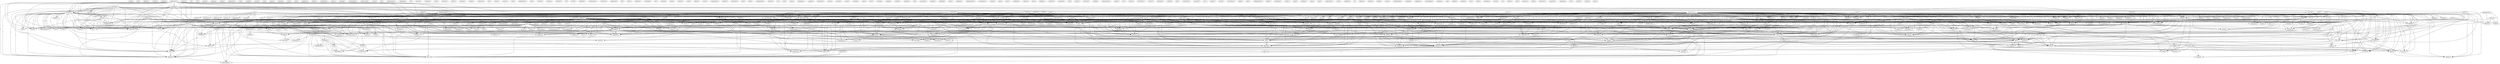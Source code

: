 digraph G {
  home [ label="home(1)" ];
  face [ label="face(1)" ];
  denkard [ label="denkard(1)" ];
  zrtwsht [ label="zrtwsht(1)" ];
  freedom [ label="freedom(1)" ];
  power [ label="power(2)" ];
  devotion [ label="devotion(1)" ];
  use [ label="use(2)" ];
  scientist [ label="scientist(1)" ];
  testimony [ label="testimony(1)" ];
  wholeness [ label="wholeness(1)" ];
  philosopher [ label="philosopher(1)" ];
  system [ label="system(1)" ];
  immortality [ label="immortality(2)" ];
  work [ label="work(4)" ];
  century [ label="century(6)" ];
  example [ label="example(3)" ];
  divinity [ label="divinity(1)" ];
  imagery [ label="imagery(2)" ];
  imagination [ label="imagination(1)" ];
  virtue [ label="virtue(1)" ];
  witchery [ label="witchery(1)" ];
  dn [ label="dn(1)" ];
  belshazzar [ label="belshazzar(2)" ];
  beginning [ label="beginning(4)" ];
  endured [ label="endured(1)" ];
  dating [ label="dating(1)" ];
  death [ label="death(4)" ];
  overthrow [ label="overthrow(1)" ];
  rule [ label="rule(2)" ];
  overthrow [ label="overthrow(1)" ];
  allegiance [ label="allegiance(1)" ];
  king [ label="king(3)" ];
  story [ label="story(1)" ];
  martyr [ label="martyr(1)" ];
  reign [ label="reign(2)" ];
  test [ label="test(1)" ];
  speaks [ label="speaks(1)" ];
  iv [ label="iv(1)" ];
  refused [ label="refused(1)" ];
  transformation [ label="transformation(1)" ];
  followed [ label="followed(1)" ];
  name [ label="name(9)" ];
  beast [ label="beast(1)" ];
  desecrate [ label="desecrate(1)" ];
  conquered [ label="conquered(1)" ];
  trust [ label="trust(2)" ];
  dominion [ label="dominion(2)" ];
  number [ label="number(2)" ];
  threat [ label="threat(1)" ];
  part [ label="part(1)" ];
  chronology [ label="chronology(3)" ];
  avoid [ label="avoid(1)" ];
  desire [ label="desire(1)" ];
  history [ label="history(5)" ];
  star [ label="star(1)" ];
  decode [ label="decode(1)" ];
  zoroaster [ label="zoroaster(5)" ];
  sense [ label="sense(1)" ];
  used [ label="used(1)" ];
  rediscovery [ label="rediscovery(1)" ];
  introduced [ label="introduced(1)" ];
  paranet [ label="paranet(1)" ];
  descendant [ label="descendant(2)" ];
  collection [ label="collection(1)" ];
  suppose [ label="suppose(1)" ];
  article [ label="article(1)" ];
  form [ label="form(6)" ];
  culture [ label="culture(2)" ];
  wasn [ label="wasn(1)" ];
  claim [ label="claim(1)" ];
  one [ label="one(4)" ];
  religion [ label="religion(7)" ];
  came [ label="came(3)" ];
  anything [ label="anything(1)" ];
  writes [ label="writes(1)" ];
  philology [ label="philology(2)" ];
  karapan [ label="karapan(1)" ];
  tradi [ label="tradi(3)" ];
  arose [ label="arose(3)" ];
  detail [ label="detail(1)" ];
  tion [ label="tion(2)" ];
  upbringing [ label="upbringing(1)" ];
  refuge [ label="refuge(1)" ];
  importance [ label="importance(1)" ];
  indo [ label="indo(2)" ];
  doctrine [ label="doctrine(5)" ];
  lies [ label="lies(2)" ];
  mysticism [ label="mysticism(2)" ];
  language [ label="language(4)" ];
  tradition [ label="tradition(11)" ];
  role [ label="role(1)" ];
  appears [ label="appears(2)" ];
  restoration [ label="restoration(1)" ];
  autonomy [ label="autonomy(1)" ];
  book [ label="book(9)" ];
  revealer [ label="revealer(1)" ];
  worship [ label="worship(1)" ];
  prophet [ label="prophet(7)" ];
  hymm [ label="hymm(1)" ];
  past [ label="past(2)" ];
  evil [ label="evil(2)" ];
  struggle [ label="struggle(1)" ];
  belonged [ label="belonged(2)" ];
  force [ label="force(2)" ];
  leader [ label="leader(1)" ];
  wedding [ label="wedding(1)" ];
  period [ label="period(4)" ];
  motive [ label="motive(1)" ];
  teacher [ label="teacher(2)" ];
  life [ label="life(5)" ];
  caused [ label="caused(1)" ];
  lend [ label="lend(1)" ];
  greece [ label="greece(1)" ];
  included [ label="included(1)" ];
  unity [ label="unity(1)" ];
  seek [ label="seek(1)" ];
  expedition [ label="expedition(1)" ];
  loyalty [ label="loyalty(1)" ];
  rehabilitate [ label="rehabilitate(1)" ];
  stance [ label="stance(1)" ];
  helmand [ label="helmand(1)" ];
  pourushaspa [ label="pourushaspa(1)" ];
  rediscovered [ label="rediscovered(1)" ];
  zaotar [ label="zaotar(1)" ];
  converted [ label="converted(1)" ];
  date [ label="date(1)" ];
  domination [ label="domination(1)" ];
  age [ label="age(3)" ];
  conversion [ label="conversion(1)" ];
  viewed [ label="viewed(1)" ];
  millennium [ label="millennium(4)" ];
  cosmos [ label="cosmos(2)" ];
  left [ label="left(1)" ];
  wife [ label="wife(3)" ];
  predominance [ label="predominance(1)" ];
  bethlehem [ label="bethlehem(1)" ];
  maccabean [ label="maccabean(2)" ];
  group [ label="group(2)" ];
  reflect [ label="reflect(1)" ];
  hasidim [ label="hasidim(1)" ];
  proto [ label="proto(1)" ];
  ref [ label="ref(1)" ];
  zarathushtra [ label="zarathushtra(2)" ];
  asha [ label="asha(2)" ];
  section [ label="section(1)" ];
  basis [ label="basis(2)" ];
  chrono [ label="chrono(1)" ];
  ritual [ label="ritual(2)" ];
  influence [ label="influence(1)" ];
  paradox [ label="paradox(1)" ];
  beneficent [ label="beneficent(2)" ];
  dualism [ label="dualism(1)" ];
  origin [ label="origin(3)" ];
  popularity [ label="popularity(3)" ];
  lie [ label="lie(1)" ];
  etymology [ label="etymology(1)" ];
  information [ label="information(2)" ];
  faith [ label="faith(2)" ];
  way [ label="way(2)" ];
  understand [ label="understand(1)" ];
  caste [ label="caste(2)" ];
  understanding [ label="understanding(1)" ];
  praise [ label="praise(1)" ];
  predicted [ label="predicted(1)" ];
  ing [ label="ing(1)" ];
  chronological [ label="chronological(1)" ];
  god [ label="god(4)" ];
  appear [ label="appear(1)" ];
  lifetime [ label="lifetime(1)" ];
  possessor [ label="possessor(1)" ];
  seems [ label="seems(1)" ];
  lake [ label="lake(1)" ];
  decline [ label="decline(1)" ];
  hand [ label="hand(1)" ];
  truth [ label="truth(2)" ];
  structure [ label="structure(1)" ];
  religiosity [ label="religiosity(1)" ];
  ce [ label="ce(3)" ];
  mythical [ label="mythical(1)" ];
  make [ label="make(1)" ];
  advocated [ label="advocated(2)" ];
  guide [ label="guide(1)" ];
  world [ label="world(2)" ];
  went [ label="went(1)" ];
  began [ label="began(1)" ];
  mother [ label="mother(1)" ];
  key [ label="key(1)" ];
  sprach [ label="sprach(1)" ];
  continued [ label="continued(1)" ];
  resist [ label="resist(1)" ];
  died [ label="died(1)" ];
  greatness [ label="greatness(1)" ];
  land [ label="land(3)" ];
  hero [ label="hero(2)" ];
  founder [ label="founder(1)" ];
  right [ label="right(1)" ];
  father [ label="father(2)" ];
  holds [ label="holds(1)" ];
  nama [ label="nama(1)" ];
  facet [ label="facet(1)" ];
  logy [ label="logy(1)" ];
  hypothesis [ label="hypothesis(1)" ];
  inspiration [ label="inspiration(1)" ];
  admired [ label="admired(1)" ];
  attributed [ label="attributed(1)" ];
  point [ label="point(1)" ];
  revelation [ label="revelation(1)" ];
  blessed [ label="blessed(1)" ];
  took [ label="took(1)" ];
  provide [ label="provide(4)" ];
  area [ label="area(2)" ];
  place [ label="place(2)" ];
  nothing [ label="nothing(1)" ];
  man [ label="man(5)" ];
  founded [ label="founded(1)" ];
  manger [ label="manger(1)" ];
  figure [ label="figure(3)" ];
  principle [ label="principle(1)" ];
  unreliability [ label="unreliability(1)" ];
  time [ label="time(4)" ];
  rtavan [ label="rtavan(1)" ];
  precursor [ label="precursor(1)" ];
  context [ label="context(1)" ];
  locate [ label="locate(1)" ];
  archetype [ label="archetype(1)" ];
  school [ label="school(2)" ];
  symbol [ label="symbol(2)" ];
  region [ label="region(3)" ];
  view [ label="view(3)" ];
  tells [ label="tells(1)" ];
  fact [ label="fact(1)" ];
  know [ label="know(1)" ];
  advent [ label="advent(2)" ];
  vision [ label="vision(3)" ];
  reconstruct [ label="reconstruct(1)" ];
  belongs [ label="belongs(1)" ];
  contention [ label="contention(1)" ];
  mention [ label="mention(2)" ];
  gave [ label="gave(1)" ];
  range [ label="range(1)" ];
  thinker [ label="thinker(1)" ];
  seeks [ label="seeks(2)" ];
  middle [ label="middle(1)" ];
  mountain [ label="mountain(1)" ];
  message [ label="message(3)" ];
  represents [ label="represents(1)" ];
  see [ label="see(7)" ];
  sign [ label="sign(1)" ];
  surface [ label="surface(1)" ];
  nebuchadrezzar [ label="nebuchadrezzar(2)" ];
  sequence [ label="sequence(1)" ];
  tale [ label="tale(1)" ];
  ordering [ label="ordering(1)" ];
  court [ label="court(4)" ];
  hutaosa [ label="hutaosa(1)" ];
  rta [ label="rta(1)" ];
  manifestation [ label="manifestation(1)" ];
  path [ label="path(1)" ];
  aspired [ label="aspired(1)" ];
  astrology [ label="astrology(1)" ];
  value [ label="value(1)" ];
  athravan [ label="athravan(1)" ];
  day [ label="day(2)" ];
  dignity [ label="dignity(1)" ];
  product [ label="product(1)" ];
  mind [ label="mind(1)" ];
  transfiguration [ label="transfiguration(1)" ];
  monotheism [ label="monotheism(1)" ];
  expectation [ label="expectation(1)" ];
  existence [ label="existence(1)" ];
  legend [ label="legend(1)" ];
  jeremiah [ label="jeremiah(1)" ];
  mid [ label="mid(1)" ];
  encourage [ label="encourage(1)" ];
  order [ label="order(1)" ];
  steadfast [ label="steadfast(1)" ];
  reinvigorate [ label="reinvigorate(1)" ];
  providence [ label="providence(1)" ];
  iran [ label="iran(6)" ];
  account [ label="account(2)" ];
  lead [ label="lead(1)" ];
  border [ label="border(1)" ];
  seem [ label="seem(1)" ];
  environment [ label="environment(1)" ];
  demonstrate [ label="demonstrate(1)" ];
  implies [ label="implies(1)" ];
  text [ label="text(2)" ];
  position [ label="position(2)" ];
  mean [ label="mean(1)" ];
  wonder [ label="wonder(1)" ];
  chorasmia [ label="chorasmia(1)" ];
  interpretation [ label="interpretation(2)" ];
  makes [ label="makes(1)" ];
  reference [ label="reference(1)" ];
  laertius [ label="laertius(2)" ];
  end [ label="end(1)" ];
  victory [ label="victory(1)" ];
  paucity [ label="paucity(1)" ];
  tribe [ label="tribe(1)" ];
  xanthus [ label="xanthus(3)" ];
  pythagorean [ label="pythagorean(1)" ];
  term [ label="term(1)" ];
  prototype [ label="prototype(1)" ];
  vived [ label="vived(1)" ];
  inventor [ label="inventor(1)" ];
  contains [ label="contains(1)" ];
  notoriety [ label="notoriety(1)" ];
  bd [ label="bd(1)" ];
  accord [ label="accord(1)" ];
  parallels [ label="parallels(1)" ];
  oneiromancy [ label="oneiromancy(1)" ];
  arachosia [ label="arachosia(1)" ];
  aramaic [ label="aramaic(3)" ];
  majority [ label="majority(1)" ];
  content [ label="content(1)" ];
  status [ label="status(1)" ];
  authorship [ label="authorship(1)" ];
  oppression [ label="oppression(1)" ];
  spread [ label="spread(1)" ];
  empire [ label="empire(2)" ];
  linked [ label="linked(1)" ];
  bill [ label="bill(2)" ];
  lion [ label="lion(1)" ];
  pit [ label="pit(1)" ];
  tuirya [ label="tuirya(1)" ];
  integrity [ label="integrity(1)" ];
  darkest [ label="darkest(1)" ];
  recur [ label="recur(1)" ];
  token [ label="token(1)" ];
  hour [ label="hour(1)" ];
  faithful [ label="faithful(3)" ];
  acknowledgement [ label="acknowledgement(1)" ];
  heaven [ label="heaven(2)" ];
  chapter [ label="chapter(4)" ];
  archangel [ label="archangel(2)" ];
  astrologer [ label="astrologer(1)" ];
  kfu [ label="kfu(1)" ];
  division [ label="division(2)" ];
  cousin [ label="cousin(1)" ];
  christianity [ label="christianity(3)" ];
  author [ label="author(1)" ];
  wisdom [ label="wisdom(2)" ];
  bridge [ label="bridge(1)" ];
  ushtra [ label="ushtra(1)" ];
  eudoxus [ label="eudoxus(1)" ];
  yasna [ label="yasna(6)" ];
  hostility [ label="hostility(1)" ];
  daughter [ label="daughter(1)" ];
  ruler [ label="ruler(1)" ];
  family [ label="family(2)" ];
  leave [ label="leave(1)" ];
  husband [ label="husband(1)" ];
  earth [ label="earth(1)" ];
  monarchy [ label="monarchy(2)" ];
  opinion [ label="opinion(1)" ];
  savior [ label="savior(1)" ];
  apocalyptist [ label="apocalyptist(1)" ];
  babylon [ label="babylon(2)" ];
  resistance [ label="resistance(1)" ];
  ance [ label="ance(1)" ];
  faced [ label="faced(1)" ];
  cryptography [ label="cryptography(1)" ];
  pharvey [ label="pharvey(1)" ];
  tur [ label="tur(1)" ];
  lord [ label="lord(1)" ];
  zoroastrianism [ label="zoroastrianism(5)" ];
  trojan [ label="trojan(1)" ];
  avesta [ label="avesta(8)" ];
  literature [ label="literature(1)" ];
  described [ label="described(1)" ];
  jewish [ label="jewish(1)" ];
  series [ label="series(1)" ];
  image [ label="image(2)" ];
  attempt [ label="attempt(1)" ];
  scheme [ label="scheme(1)" ];
  hermippus [ label="hermippus(1)" ];
  servant [ label="servant(1)" ];
  reinterpretation [ label="reinterpretation(1)" ];
  encouragement [ label="encouragement(1)" ];
  preservation [ label="preservation(1)" ];
  son [ label="son(2)" ];
  judgment [ label="judgment(1)" ];
  dramatize [ label="dramatize(1)" ];
  persecution [ label="persecution(1)" ];
  enthronement [ label="enthronement(1)" ];
  support [ label="support(1)" ];
  justification [ label="justification(1)" ];
  discomfort [ label="discomfort(1)" ];
  matter [ label="matter(1)" ];
  daniel [ label="daniel(17)" ];
  need [ label="need(1)" ];
  revolt [ label="revolt(2)" ];
  opening [ label="opening(1)" ];
  person [ label="person(2)" ];
  piety [ label="piety(1)" ];
  bears [ label="bears(1)" ];
  help [ label="help(1)" ];
  exile [ label="exile(1)" ];
  disobedience [ label="disobedience(1)" ];
  violence [ label="violence(1)" ];
  achieved [ label="achieved(1)" ];
  martyrological [ label="martyrological(1)" ];
  future [ label="future(2)" ];
  angel [ label="angel(1)" ];
  practitioner [ label="practitioner(1)" ];
  dream [ label="dream(2)" ];
  allusion [ label="allusion(1)" ];
  resignation [ label="resignation(1)" ];
  salvation [ label="salvation(1)" ];
  messiah [ label="messiah(1)" ];
  judaism [ label="judaism(2)" ];
  quack [ label="quack(1)" ];
  zardusht [ label="zardusht(1)" ];
  zarathushtra [ label="zarathushtra(1)" ];
  zarat [ label="zarat(1)" ];
  kavis [ label="kavis(1)" ];
  succeed [ label="succeed(1)" ];
  training [ label="training(1)" ];
  sanskrit [ label="sanskrit(1)" ];
  chaldean [ label="chaldean(1)" ];
  war [ label="war(1)" ];
  conclusion [ label="conclusion(1)" ];
  thought [ label="thought(1)" ];
  qabbalah [ label="qabbalah(1)" ];
  enter [ label="enter(1)" ];
  frashgird [ label="frashgird(1)" ];
  representative [ label="representative(1)" ];
  thushtra [ label="thushtra(2)" ];
  antiquity [ label="antiquity(1)" ];
  india [ label="india(1)" ];
  follower [ label="follower(1)" ];
  hvovi [ label="hvovi(1)" ];
  member [ label="member(1)" ];
  sun [ label="sun(2)" ];
  desiring [ label="desiring(1)" ];
  urvatatnara [ label="urvatatnara(1)" ];
  greek [ label="greek(2)" ];
  ushtra [ label="ushtra(2)" ];
  darius [ label="darius(4)" ];
  worker [ label="worker(1)" ];
  master [ label="master(1)" ];
  psychologist [ label="psychologist(1)" ];
  seer [ label="seer(1)" ];
  state [ label="state(1)" ];
  zarathushtra [ label="zarathushtra(26)" ];
  persia [ label="persia(2)" ];
  jesus [ label="jesus(1)" ];
  break [ label="break(1)" ];
  strength [ label="strength(1)" ];
  innovation [ label="innovation(1)" ];
  vishtaspa [ label="vishtaspa(2)" ];
  mazdaism [ label="mazdaism(1)" ];
  cyrus [ label="cyrus(3)" ];
  qumran [ label="qumran(1)" ];
  merv [ label="merv(1)" ];
  gathas [ label="gathas(3)" ];
  problem [ label="problem(1)" ];
  zrdrwsht [ label="zrdrwsht(1)" ];
  zarathushtra [ label="zarathushtra(1)" ];
  saoshyant [ label="saoshyant(2)" ];
  magi [ label="magi(1)" ];
  nietzsche [ label="nietzsche(3)" ];
  saw [ label="saw(1)" ];
  lydia [ label="lydia(2)" ];
  half [ label="half(1)" ];
  spentas [ label="spentas(1)" ];
  renaiss [ label="renaiss(1)" ];
  alexander [ label="alexander(2)" ];
  produced [ label="produced(1)" ];
  validity [ label="validity(1)" ];
  spentamainyu [ label="spentamainyu(1)" ];
  pahlavi [ label="pahlavi(4)" ];
  priest [ label="priest(2)" ];
  mazda [ label="mazda(2)" ];
  jew [ label="jew(1)" ];
  amesha [ label="amesha(2)" ];
  carlson [ label="carlson(2)" ];
  poetry [ label="poetry(1)" ];
  enlightenment [ label="enlightenment(2)" ];
  reverted [ label="reverted(1)" ];
  hvarecithra [ label="hvarecithra(1)" ];
  newton [ label="newton(1)" ];
  vishtaspa [ label="vishtaspa(1)" ];
  zarathustra [ label="zarathustra(3)" ];
  platonism [ label="platonism(1)" ];
  pazhdu [ label="pazhdu(1)" ];
  paul [ label="paul(1)" ];
  chorasmian [ label="chorasmian(1)" ];
  zaratusht [ label="zaratusht(1)" ];
  com [ label="com(1)" ];
  voltaire [ label="voltaire(1)" ];
  mircea [ label="mircea(1)" ];
  sasanid [ label="sasanid(1)" ];
  pouruchista [ label="pouruchista(1)" ];
  eliade [ label="eliade(1)" ];
  arab [ label="arab(1)" ];
  vokukhshathra [ label="vokukhshathra(1)" ];
  theory [ label="theory(1)" ];
  zarathusht [ label="zarathusht(1)" ];
  variety [ label="variety(1)" ];
  gatha [ label="gatha(5)" ];
  rebellion [ label="rebellion(1)" ];
  leads [ label="leads(1)" ];
  hebrew [ label="hebrew(3)" ];
  ahura [ label="ahura(1)" ];
  renaissance [ label="renaissance(1)" ];
  christ [ label="christ(1)" ];
  humbach [ label="humbach(1)" ];
  zoroastrian [ label="zoroastrian(2)" ];
  zara [ label="zara(1)" ];
  cf [ label="cf(1)" ];
  daniyye [ label="daniyye(1)" ];
  bahram [ label="bahram(1)" ];
  tanakh [ label="tanakh(1)" ];
  michael [ label="michael(2)" ];
  roman [ label="roman(1)" ];
  maidhyoimah [ label="maidhyoimah(1)" ];
  certainty [ label="certainty(1)" ];
  dughdova [ label="dughdova(1)" ];
  encyclopedia [ label="encyclopedia(1)" ];
  iran [ label="iran(1)" ];
  jamaspa [ label="jamaspa(1)" ];
  israel [ label="israel(2)" ];
  org [ label="org(2)" ];
  fidonet [ label="fidonet(2)" ];
  england [ label="england(1)" ];
  persian [ label="persian(3)" ];
  bce [ label="bce(4)" ];
  kavi [ label="kavi(1)" ];
  yasna [ label="yasna(2)" ];
  isaiah [ label="isaiah(1)" ];
  palestine [ label="palestine(1)" ];
  harvey [ label="harvey(1)" ];
  av [ label="av(1)" ];
  helmut [ label="helmut(1)" ];
  jean [ label="jean(1)" ];
  plutarch [ label="plutarch(1)" ];
  mede [ label="mede(2)" ];
  ushtavaiti [ label="ushtavaiti(1)" ];
  abravanel [ label="abravanel(1)" ];
  drangiana [ label="drangiana(1)" ];
  hotr [ label="hotr(1)" ];
  hvogva [ label="hvogva(2)" ];
  hvovi [ label="hvovi(1)" ];
  schema [ label="schema(1)" ];
  pliny [ label="pliny(1)" ];
  power -> devotion [ label="1" ];
  power -> use [ label="1" ];
  power -> scientist [ label="1" ];
  power -> testimony [ label="1" ];
  power -> wholeness [ label="1" ];
  power -> philosopher [ label="1" ];
  power -> system [ label="1" ];
  power -> immortality [ label="1" ];
  power -> work [ label="1" ];
  power -> century [ label="1" ];
  power -> example [ label="1" ];
  power -> divinity [ label="1" ];
  power -> imagery [ label="1" ];
  power -> imagination [ label="1" ];
  power -> virtue [ label="1" ];
  belshazzar -> beginning [ label="1" ];
  belshazzar -> endured [ label="1" ];
  belshazzar -> dating [ label="1" ];
  belshazzar -> death [ label="1" ];
  belshazzar -> overthrow [ label="1" ];
  belshazzar -> rule [ label="1" ];
  belshazzar -> overthrow [ label="1" ];
  belshazzar -> allegiance [ label="1" ];
  belshazzar -> king [ label="1" ];
  belshazzar -> story [ label="1" ];
  belshazzar -> martyr [ label="1" ];
  belshazzar -> reign [ label="1" ];
  belshazzar -> test [ label="1" ];
  belshazzar -> speaks [ label="1" ];
  belshazzar -> iv [ label="1" ];
  belshazzar -> example [ label="1" ];
  belshazzar -> refused [ label="1" ];
  belshazzar -> transformation [ label="1" ];
  belshazzar -> followed [ label="1" ];
  belshazzar -> name [ label="1" ];
  belshazzar -> beast [ label="1" ];
  belshazzar -> desecrate [ label="1" ];
  belshazzar -> conquered [ label="1" ];
  belshazzar -> trust [ label="1" ];
  belshazzar -> dominion [ label="1" ];
  number -> threat [ label="1" ];
  number -> part [ label="1" ];
  number -> chronology [ label="1" ];
  number -> avoid [ label="1" ];
  number -> desire [ label="1" ];
  number -> history [ label="1" ];
  zoroaster -> sense [ label="1" ];
  zoroaster -> used [ label="1" ];
  zoroaster -> rediscovery [ label="1" ];
  zoroaster -> introduced [ label="1" ];
  zoroaster -> use [ label="1" ];
  zoroaster -> paranet [ label="2" ];
  zoroaster -> descendant [ label="3" ];
  zoroaster -> century [ label="1" ];
  zoroaster -> collection [ label="1" ];
  zoroaster -> suppose [ label="2" ];
  zoroaster -> article [ label="2" ];
  zoroaster -> form [ label="1" ];
  zoroaster -> culture [ label="1" ];
  zoroaster -> wasn [ label="2" ];
  zoroaster -> claim [ label="1" ];
  zoroaster -> one [ label="1" ];
  zoroaster -> religion [ label="1" ];
  zoroaster -> came [ label="1" ];
  zoroaster -> anything [ label="1" ];
  zoroaster -> writes [ label="2" ];
  zoroaster -> philology [ label="1" ];
  tradi -> arose [ label="1" ];
  tradi -> detail [ label="1" ];
  tradi -> tion [ label="1" ];
  tradi -> upbringing [ label="1" ];
  indo -> doctrine [ label="1" ];
  indo -> lies [ label="1" ];
  indo -> mysticism [ label="1" ];
  indo -> upbringing [ label="1" ];
  indo -> language [ label="1" ];
  indo -> tradition [ label="1" ];
  appears -> restoration [ label="1" ];
  appears -> autonomy [ label="1" ];
  appears -> book [ label="1" ];
  appears -> revealer [ label="1" ];
  prophet -> hymm [ label="1" ];
  prophet -> arose [ label="1" ];
  prophet -> death [ label="1" ];
  prophet -> past [ label="1" ];
  prophet -> detail [ label="1" ];
  prophet -> evil [ label="1" ];
  prophet -> struggle [ label="1" ];
  prophet -> belonged [ label="1" ];
  prophet -> force [ label="1" ];
  prophet -> leader [ label="1" ];
  prophet -> wedding [ label="1" ];
  prophet -> period [ label="1" ];
  prophet -> one [ label="1" ];
  prophet -> motive [ label="1" ];
  prophet -> tradition [ label="1" ];
  prophet -> teacher [ label="1" ];
  prophet -> life [ label="1" ];
  beginning -> converted [ label="2" ];
  beginning -> endured [ label="1" ];
  beginning -> death [ label="1" ];
  beginning -> date [ label="2" ];
  beginning -> domination [ label="1" ];
  beginning -> age [ label="2" ];
  beginning -> allegiance [ label="1" ];
  beginning -> martyr [ label="1" ];
  beginning -> test [ label="1" ];
  beginning -> iv [ label="1" ];
  beginning -> refused [ label="1" ];
  beginning -> conversion [ label="2" ];
  beginning -> viewed [ label="2" ];
  beginning -> millennium [ label="1" ];
  beginning -> cosmos [ label="2" ];
  beginning -> desecrate [ label="1" ];
  beginning -> trust [ label="1" ];
  beginning -> dominion [ label="1" ];
  converted -> date [ label="1" ];
  converted -> age [ label="1" ];
  converted -> conversion [ label="1" ];
  converted -> viewed [ label="1" ];
  converted -> wife [ label="1" ];
  converted -> religion [ label="1" ];
  maccabean -> endured [ label="1" ];
  maccabean -> death [ label="1" ];
  maccabean -> overthrow [ label="1" ];
  maccabean -> rule [ label="1" ];
  maccabean -> overthrow [ label="1" ];
  maccabean -> allegiance [ label="1" ];
  maccabean -> martyr [ label="1" ];
  maccabean -> reign [ label="1" ];
  maccabean -> test [ label="1" ];
  maccabean -> iv [ label="1" ];
  maccabean -> refused [ label="1" ];
  maccabean -> book [ label="1" ];
  maccabean -> group [ label="1" ];
  maccabean -> reflect [ label="1" ];
  maccabean -> hasidim [ label="1" ];
  maccabean -> desecrate [ label="1" ];
  maccabean -> proto [ label="1" ];
  maccabean -> trust [ label="1" ];
  maccabean -> dominion [ label="1" ];
  zarathushtra -> asha [ label="1" ];
  zarathushtra -> section [ label="1" ];
  zarathushtra -> basis [ label="2" ];
  zarathushtra -> chrono [ label="1" ];
  zarathushtra -> ritual [ label="1" ];
  zarathushtra -> influence [ label="1" ];
  zarathushtra -> paradox [ label="1" ];
  zarathushtra -> beneficent [ label="1" ];
  zarathushtra -> dating [ label="1" ];
  zarathushtra -> dualism [ label="1" ];
  zarathushtra -> origin [ label="2" ];
  zarathushtra -> popularity [ label="3" ];
  zarathushtra -> lie [ label="1" ];
  zarathushtra -> death [ label="2" ];
  zarathushtra -> etymology [ label="1" ];
  zarathushtra -> information [ label="1" ];
  zarathushtra -> faith [ label="1" ];
  zarathushtra -> way [ label="1" ];
  zarathushtra -> understand [ label="1" ];
  zarathushtra -> caste [ label="1" ];
  zarathushtra -> past [ label="1" ];
  zarathushtra -> understanding [ label="1" ];
  zarathushtra -> date [ label="1" ];
  zarathushtra -> domination [ label="1" ];
  zarathushtra -> doctrine [ label="3" ];
  zarathushtra -> praise [ label="1" ];
  zarathushtra -> predicted [ label="1" ];
  zarathushtra -> ing [ label="1" ];
  zarathushtra -> chronological [ label="1" ];
  zarathushtra -> age [ label="3" ];
  zarathushtra -> god [ label="2" ];
  zarathushtra -> chronology [ label="1" ];
  zarathushtra -> appear [ label="1" ];
  zarathushtra -> lifetime [ label="1" ];
  zarathushtra -> possessor [ label="1" ];
  zarathushtra -> seems [ label="1" ];
  zarathushtra -> lake [ label="1" ];
  zarathushtra -> decline [ label="1" ];
  zarathushtra -> hand [ label="1" ];
  zarathushtra -> truth [ label="1" ];
  zarathushtra -> structure [ label="1" ];
  zarathushtra -> tion [ label="1" ];
  zarathushtra -> religiosity [ label="1" ];
  zarathushtra -> ce [ label="1" ];
  zarathushtra -> mythical [ label="1" ];
  zarathushtra -> belonged [ label="2" ];
  zarathushtra -> make [ label="1" ];
  zarathushtra -> work [ label="2" ];
  zarathushtra -> advocated [ label="2" ];
  zarathushtra -> guide [ label="1" ];
  zarathushtra -> world [ label="2" ];
  zarathushtra -> went [ label="1" ];
  zarathushtra -> century [ label="1" ];
  zarathushtra -> began [ label="1" ];
  zarathushtra -> mother [ label="1" ];
  zarathushtra -> key [ label="1" ];
  zarathushtra -> sprach [ label="1" ];
  zarathushtra -> continued [ label="2" ];
  zarathushtra -> resist [ label="1" ];
  zarathushtra -> died [ label="1" ];
  zarathushtra -> suppose [ label="1" ];
  zarathushtra -> greatness [ label="1" ];
  zarathushtra -> land [ label="2" ];
  zarathushtra -> hero [ label="1" ];
  zarathushtra -> founder [ label="2" ];
  zarathushtra -> form [ label="1" ];
  zarathushtra -> conversion [ label="1" ];
  zarathushtra -> viewed [ label="2" ];
  zarathushtra -> right [ label="1" ];
  zarathushtra -> father [ label="1" ];
  zarathushtra -> holds [ label="1" ];
  zarathushtra -> nama [ label="1" ];
  zarathushtra -> facet [ label="1" ];
  zarathushtra -> logy [ label="1" ];
  zarathushtra -> hypothesis [ label="1" ];
  zarathushtra -> culture [ label="1" ];
  zarathushtra -> inspiration [ label="1" ];
  zarathushtra -> admired [ label="1" ];
  zarathushtra -> attributed [ label="1" ];
  zarathushtra -> history [ label="2" ];
  zarathushtra -> point [ label="1" ];
  zarathushtra -> revelation [ label="1" ];
  zarathushtra -> book [ label="1" ];
  zarathushtra -> blessed [ label="1" ];
  zarathushtra -> millennium [ label="2" ];
  zarathushtra -> took [ label="1" ];
  zarathushtra -> cosmos [ label="1" ];
  zarathushtra -> provide [ label="3" ];
  zarathushtra -> area [ label="1" ];
  zarathushtra -> place [ label="1" ];
  zarathushtra -> nothing [ label="1" ];
  zarathushtra -> man [ label="1" ];
  zarathushtra -> name [ label="4" ];
  zarathushtra -> upbringing [ label="1" ];
  zarathushtra -> founded [ label="1" ];
  zarathushtra -> manger [ label="1" ];
  zarathushtra -> one [ label="7" ];
  zarathushtra -> figure [ label="2" ];
  zarathushtra -> principle [ label="1" ];
  zarathushtra -> unreliability [ label="1" ];
  zarathushtra -> time [ label="3" ];
  zarathushtra -> rtavan [ label="1" ];
  zarathushtra -> language [ label="1" ];
  zarathushtra -> precursor [ label="1" ];
  zarathushtra -> context [ label="1" ];
  zarathushtra -> locate [ label="1" ];
  zarathushtra -> archetype [ label="1" ];
  zarathushtra -> tradition [ label="7" ];
  zarathushtra -> school [ label="1" ];
  zarathushtra -> symbol [ label="1" ];
  zarathushtra -> region [ label="1" ];
  zarathushtra -> view [ label="1" ];
  zarathushtra -> tells [ label="1" ];
  zarathushtra -> fact [ label="1" ];
  zarathushtra -> know [ label="4" ];
  zarathushtra -> religion [ label="2" ];
  zarathushtra -> advent [ label="1" ];
  zarathushtra -> vision [ label="1" ];
  zarathushtra -> reconstruct [ label="1" ];
  zarathushtra -> belongs [ label="1" ];
  zarathushtra -> came [ label="1" ];
  zarathushtra -> contention [ label="1" ];
  zarathushtra -> mention [ label="2" ];
  zarathushtra -> gave [ label="1" ];
  zarathushtra -> range [ label="1" ];
  zarathushtra -> thinker [ label="1" ];
  zarathushtra -> seeks [ label="1" ];
  zarathushtra -> middle [ label="1" ];
  zarathushtra -> mountain [ label="1" ];
  zarathushtra -> message [ label="1" ];
  zarathushtra -> represents [ label="1" ];
  zarathushtra -> see [ label="1" ];
  zarathushtra -> philology [ label="1" ];
  zarathushtra -> life [ label="2" ];
  zarathushtra -> sign [ label="1" ];
  zarathushtra -> surface [ label="1" ];
  nebuchadrezzar -> dating [ label="1" ];
  nebuchadrezzar -> chronological [ label="1" ];
  nebuchadrezzar -> sequence [ label="1" ];
  nebuchadrezzar -> story [ label="1" ];
  nebuchadrezzar -> speaks [ label="1" ];
  nebuchadrezzar -> tale [ label="1" ];
  nebuchadrezzar -> example [ label="1" ];
  nebuchadrezzar -> transformation [ label="1" ];
  nebuchadrezzar -> followed [ label="1" ];
  nebuchadrezzar -> name [ label="1" ];
  nebuchadrezzar -> beast [ label="1" ];
  nebuchadrezzar -> ordering [ label="1" ];
  nebuchadrezzar -> conquered [ label="1" ];
  nebuchadrezzar -> religion [ label="1" ];
  nebuchadrezzar -> court [ label="1" ];
  nebuchadrezzar -> life [ label="1" ];
  asha -> death [ label="1" ];
  asha -> rta [ label="1" ];
  asha -> possessor [ label="1" ];
  asha -> truth [ label="1" ];
  asha -> manifestation [ label="1" ];
  asha -> right [ label="1" ];
  asha -> path [ label="1" ];
  asha -> blessed [ label="1" ];
  asha -> one [ label="1" ];
  asha -> rtavan [ label="1" ];
  asha -> aspired [ label="1" ];
  asha -> life [ label="1" ];
  basis -> millennium [ label="1" ];
  basis -> took [ label="1" ];
  basis -> place [ label="1" ];
  basis -> contention [ label="1" ];
  basis -> mention [ label="1" ];
  basis -> middle [ label="1" ];
  used -> rediscovery [ label="1" ];
  used -> century [ label="1" ];
  used -> collection [ label="1" ];
  used -> culture [ label="1" ];
  used -> day [ label="1" ];
  used -> advent [ label="1" ];
  used -> came [ label="1" ];
  used -> dignity [ label="1" ];
  used -> product [ label="1" ];
  used -> mind [ label="1" ];
  used -> message [ label="1" ];
  used -> philology [ label="1" ];
  introduced -> beneficent [ label="1" ];
  introduced -> transfiguration [ label="1" ];
  introduced -> evil [ label="1" ];
  introduced -> monotheism [ label="1" ];
  introduced -> expectation [ label="1" ];
  introduced -> religion [ label="1" ];
  introduced -> existence [ label="1" ];
  introduced -> life [ label="1" ];
  ritual -> faith [ label="1" ];
  ritual -> make [ label="1" ];
  ritual -> century [ label="1" ];
  ritual -> mid [ label="1" ];
  ritual -> period [ label="1" ];
  ritual -> man [ label="1" ];
  ritual -> encourage [ label="1" ];
  ritual -> order [ label="1" ];
  ritual -> steadfast [ label="1" ];
  ritual -> archetype [ label="1" ];
  ritual -> symbol [ label="1" ];
  ritual -> reinvigorate [ label="1" ];
  ritual -> providence [ label="1" ];
  iran -> account [ label="1" ];
  iran -> origin [ label="1" ];
  iran -> lead [ label="1" ];
  iran -> border [ label="1" ];
  iran -> arose [ label="1" ];
  iran -> death [ label="1" ];
  iran -> way [ label="2" ];
  iran -> doctrine [ label="1" ];
  iran -> praise [ label="1" ];
  iran -> chronology [ label="1" ];
  iran -> possessor [ label="1" ];
  iran -> truth [ label="1" ];
  iran -> seem [ label="1" ];
  iran -> environment [ label="1" ];
  iran -> demonstrate [ label="1" ];
  iran -> land [ label="1" ];
  iran -> implies [ label="1" ];
  iran -> history [ label="2" ];
  iran -> blessed [ label="1" ];
  iran -> millennium [ label="1" ];
  iran -> took [ label="1" ];
  iran -> cosmos [ label="1" ];
  iran -> place [ label="1" ];
  iran -> period [ label="2" ];
  iran -> text [ label="1" ];
  iran -> one [ label="1" ];
  iran -> unreliability [ label="1" ];
  iran -> rtavan [ label="1" ];
  iran -> tradition [ label="1" ];
  iran -> reconstruct [ label="1" ];
  iran -> belongs [ label="1" ];
  iran -> contention [ label="1" ];
  iran -> mention [ label="2" ];
  iran -> position [ label="1" ];
  iran -> seeks [ label="1" ];
  iran -> middle [ label="1" ];
  iran -> life [ label="1" ];
  account -> seem [ label="1" ];
  account -> demonstrate [ label="1" ];
  account -> mean [ label="1" ];
  interpretation -> doctrine [ label="1" ];
  interpretation -> makes [ label="1" ];
  interpretation -> reference [ label="1" ];
  laertius -> makes [ label="1" ];
  laertius -> place [ label="1" ];
  laertius -> reference [ label="1" ];
  xanthus -> makes [ label="1" ];
  xanthus -> place [ label="1" ];
  xanthus -> reference [ label="1" ];
  xanthus -> mean [ label="1" ];
  use -> collection [ label="1" ];
  use -> culture [ label="1" ];
  use -> imagination [ label="1" ];
  use -> came [ label="1" ];
  use -> philology [ label="1" ];
  beneficent -> transfiguration [ label="1" ];
  beneficent -> evil [ label="1" ];
  beneficent -> expectation [ label="1" ];
  beneficent -> existence [ label="1" ];
  beneficent -> life [ label="1" ];
  dating -> king [ label="1" ];
  dating -> ce [ label="1" ];
  dating -> story [ label="1" ];
  dating -> century [ label="1" ];
  dating -> speaks [ label="1" ];
  dating -> example [ label="1" ];
  dating -> transformation [ label="1" ];
  dating -> nama [ label="1" ];
  dating -> followed [ label="1" ];
  dating -> name [ label="1" ];
  dating -> beast [ label="1" ];
  dating -> conquered [ label="1" ];
  origin -> lake [ label="1" ];
  origin -> prototype [ label="1" ];
  origin -> book [ label="1" ];
  origin -> area [ label="1" ];
  origin -> one [ label="1" ];
  origin -> vived [ label="1" ];
  origin -> range [ label="1" ];
  origin -> mountain [ label="1" ];
  popularity -> decline [ label="1" ];
  popularity -> world [ label="2" ];
  popularity -> began [ label="1" ];
  popularity -> continued [ label="1" ];
  popularity -> culture [ label="1" ];
  aramaic -> majority [ label="2" ];
  aramaic -> content [ label="1" ];
  aramaic -> status [ label="2" ];
  aramaic -> language [ label="1" ];
  aramaic -> authorship [ label="1" ];
  arose -> spread [ label="1" ];
  arose -> ce [ label="1" ];
  arose -> empire [ label="1" ];
  arose -> linked [ label="1" ];
  death -> lion [ label="1" ];
  death -> iv [ label="1" ];
  death -> trust [ label="1" ];
  death -> dominion [ label="1" ];
  death -> pit [ label="1" ];
  information -> detail [ label="1" ];
  information -> tion [ label="1" ];
  information -> point [ label="1" ];
  information -> time [ label="1" ];
  information -> view [ label="1" ];
  information -> life [ label="1" ];
  overthrow -> rule [ label="1" ];
  overthrow -> darkest [ label="1" ];
  overthrow -> recur [ label="1" ];
  overthrow -> allegiance [ label="1" ];
  overthrow -> martyr [ label="1" ];
  overthrow -> test [ label="1" ];
  overthrow -> iv [ label="1" ];
  overthrow -> token [ label="1" ];
  overthrow -> refused [ label="1" ];
  overthrow -> hour [ label="1" ];
  overthrow -> book [ label="1" ];
  overthrow -> desecrate [ label="1" ];
  overthrow -> faithful [ label="1" ];
  overthrow -> acknowledgement [ label="1" ];
  overthrow -> heaven [ label="1" ];
  overthrow -> dominion [ label="1" ];
  faith -> predicted [ label="1" ];
  faith -> appear [ label="1" ];
  faith -> guide [ label="1" ];
  faith -> manger [ label="1" ];
  faith -> one [ label="1" ];
  faith -> advent [ label="1" ];
  faith -> sign [ label="1" ];
  rule -> chapter [ label="1" ];
  rule -> allegiance [ label="1" ];
  rule -> martyr [ label="1" ];
  rule -> test [ label="1" ];
  rule -> iv [ label="1" ];
  rule -> archangel [ label="1" ];
  rule -> refused [ label="1" ];
  rule -> figure [ label="1" ];
  rule -> desecrate [ label="1" ];
  rule -> trust [ label="1" ];
  way -> praise [ label="1" ];
  way -> possessor [ label="1" ];
  way -> truth [ label="1" ];
  way -> environment [ label="1" ];
  way -> implies [ label="1" ];
  way -> blessed [ label="1" ];
  way -> one [ label="1" ];
  way -> rtavan [ label="1" ];
  way -> seeks [ label="1" ];
  way -> life [ label="1" ];
  past -> leader [ label="1" ];
  past -> teacher [ label="1" ];
  overthrow -> darkest [ label="1" ];
  overthrow -> recur [ label="1" ];
  overthrow -> allegiance [ label="1" ];
  overthrow -> martyr [ label="1" ];
  overthrow -> test [ label="1" ];
  overthrow -> iv [ label="1" ];
  overthrow -> token [ label="1" ];
  overthrow -> refused [ label="1" ];
  overthrow -> hour [ label="1" ];
  overthrow -> book [ label="1" ];
  overthrow -> desecrate [ label="1" ];
  overthrow -> faithful [ label="1" ];
  overthrow -> acknowledgement [ label="1" ];
  overthrow -> heaven [ label="1" ];
  overthrow -> dominion [ label="1" ];
  christianity -> predicted [ label="1" ];
  christianity -> appear [ label="1" ];
  christianity -> author [ label="1" ];
  christianity -> ce [ label="1" ];
  christianity -> guide [ label="1" ];
  christianity -> wisdom [ label="1" ];
  christianity -> empire [ label="1" ];
  christianity -> linked [ label="1" ];
  christianity -> viewed [ label="2" ];
  christianity -> man [ label="1" ];
  christianity -> bridge [ label="1" ];
  christianity -> manger [ label="1" ];
  christianity -> one [ label="1" ];
  christianity -> precursor [ label="1" ];
  christianity -> symbol [ label="1" ];
  christianity -> advent [ label="1" ];
  christianity -> teacher [ label="1" ];
  christianity -> sign [ label="1" ];
  ushtra -> linked [ label="2" ];
  yasna -> hostility [ label="1" ];
  yasna -> daughter [ label="1" ];
  yasna -> belonged [ label="1" ];
  yasna -> ruler [ label="1" ];
  yasna -> father [ label="1" ];
  yasna -> attributed [ label="6" ];
  yasna -> wedding [ label="1" ];
  yasna -> principle [ label="6" ];
  yasna -> wife [ label="1" ];
  yasna -> tradition [ label="1" ];
  yasna -> region [ label="1" ];
  yasna -> family [ label="1" ];
  yasna -> tells [ label="1" ];
  yasna -> religion [ label="1" ];
  yasna -> court [ label="1" ];
  yasna -> leave [ label="1" ];
  yasna -> husband [ label="1" ];
  chapter -> prototype [ label="2" ];
  chapter -> book [ label="2" ];
  chapter -> one [ label="2" ];
  chapter -> vived [ label="2" ];
  chapter -> monarchy [ label="2" ];
  doctrine -> seem [ label="1" ];
  doctrine -> demonstrate [ label="1" ];
  doctrine -> history [ label="1" ];
  doctrine -> cosmos [ label="1" ];
  doctrine -> period [ label="1" ];
  doctrine -> upbringing [ label="1" ];
  zoroastrianism -> god [ label="1" ];
  zoroastrianism -> descendant [ label="1" ];
  zoroastrianism -> environment [ label="1" ];
  zoroastrianism -> century [ label="1" ];
  zoroastrianism -> collection [ label="1" ];
  zoroastrianism -> founder [ label="1" ];
  zoroastrianism -> form [ label="1" ];
  zoroastrianism -> implies [ label="1" ];
  zoroastrianism -> culture [ label="1" ];
  zoroastrianism -> claim [ label="1" ];
  zoroastrianism -> name [ label="1" ];
  zoroastrianism -> text [ label="1" ];
  zoroastrianism -> one [ label="1" ];
  zoroastrianism -> know [ label="1" ];
  zoroastrianism -> religion [ label="2" ];
  zoroastrianism -> came [ label="1" ];
  zoroastrianism -> anything [ label="1" ];
  zoroastrianism -> philology [ label="1" ];
  avesta -> chronological [ label="1" ];
  avesta -> chronology [ label="1" ];
  avesta -> ce [ label="1" ];
  avesta -> literature [ label="1" ];
  avesta -> century [ label="1" ];
  avesta -> described [ label="1" ];
  avesta -> collection [ label="1" ];
  avesta -> form [ label="1" ];
  avesta -> culture [ label="1" ];
  avesta -> attributed [ label="1" ];
  avesta -> history [ label="1" ];
  avesta -> millennium [ label="1" ];
  avesta -> took [ label="1" ];
  avesta -> provide [ label="1" ];
  avesta -> place [ label="1" ];
  avesta -> principle [ label="1" ];
  avesta -> unreliability [ label="1" ];
  avesta -> language [ label="1" ];
  avesta -> tradition [ label="1" ];
  avesta -> reconstruct [ label="1" ];
  avesta -> came [ label="1" ];
  avesta -> contention [ label="1" ];
  avesta -> mention [ label="1" ];
  avesta -> middle [ label="1" ];
  avesta -> philology [ label="1" ];
  jewish -> paranet [ label="1" ];
  jewish -> descendant [ label="1" ];
  jewish -> century [ label="1" ];
  jewish -> prototype [ label="1" ];
  jewish -> mid [ label="1" ];
  jewish -> suppose [ label="1" ];
  jewish -> article [ label="1" ];
  jewish -> book [ label="1" ];
  jewish -> wasn [ label="1" ];
  jewish -> imagery [ label="1" ];
  jewish -> period [ label="1" ];
  jewish -> one [ label="1" ];
  jewish -> encourage [ label="1" ];
  jewish -> order [ label="1" ];
  jewish -> steadfast [ label="1" ];
  jewish -> vived [ label="1" ];
  jewish -> series [ label="1" ];
  jewish -> reinvigorate [ label="1" ];
  jewish -> providence [ label="1" ];
  jewish -> writes [ label="1" ];
  jewish -> image [ label="1" ];
  jewish -> monarchy [ label="1" ];
  chronological -> sequence [ label="1" ];
  chronological -> attempt [ label="1" ];
  chronological -> scheme [ label="1" ];
  chronological -> history [ label="1" ];
  chronological -> ordering [ label="1" ];
  age -> conversion [ label="1" ];
  age -> viewed [ label="1" ];
  age -> inspiration [ label="1" ];
  age -> revelation [ label="1" ];
  age -> vision [ label="1" ];
  evil -> expectation [ label="1" ];
  evil -> existence [ label="1" ];
  evil -> life [ label="1" ];
  god -> recur [ label="1" ];
  god -> servant [ label="1" ];
  god -> token [ label="1" ];
  god -> archangel [ label="1" ];
  god -> example [ label="1" ];
  god -> reinterpretation [ label="1" ];
  god -> encouragement [ label="1" ];
  god -> preservation [ label="1" ];
  god -> hour [ label="1" ];
  god -> son [ label="1" ];
  god -> book [ label="1" ];
  god -> man [ label="1" ];
  god -> figure [ label="1" ];
  god -> judgment [ label="1" ];
  god -> faithful [ label="2" ];
  god -> acknowledgement [ label="1" ];
  god -> dramatize [ label="1" ];
  god -> persecution [ label="1" ];
  god -> heaven [ label="1" ];
  god -> trust [ label="1" ];
  god -> dominion [ label="1" ];
  god -> enthronement [ label="1" ];
  chronology -> avoid [ label="1" ];
  chronology -> desire [ label="1" ];
  chronology -> millennium [ label="1" ];
  chronology -> took [ label="1" ];
  chronology -> place [ label="1" ];
  chronology -> justification [ label="1" ];
  chronology -> view [ label="1" ];
  chronology -> contention [ label="1" ];
  chronology -> mention [ label="1" ];
  chronology -> middle [ label="1" ];
  daniel -> paranet [ label="2" ];
  daniel -> descendant [ label="4" ];
  daniel -> allegiance [ label="1" ];
  daniel -> king [ label="1" ];
  daniel -> sequence [ label="1" ];
  daniel -> need [ label="3" ];
  daniel -> story [ label="1" ];
  daniel -> revolt [ label="1" ];
  daniel -> martyr [ label="1" ];
  daniel -> reign [ label="1" ];
  daniel -> century [ label="1" ];
  daniel -> described [ label="3" ];
  daniel -> test [ label="1" ];
  daniel -> speaks [ label="1" ];
  daniel -> iv [ label="1" ];
  daniel -> opening [ label="1" ];
  daniel -> mid [ label="1" ];
  daniel -> tale [ label="1" ];
  daniel -> archangel [ label="2" ];
  daniel -> example [ label="3" ];
  daniel -> person [ label="3" ];
  daniel -> reinterpretation [ label="1" ];
  daniel -> piety [ label="1" ];
  daniel -> refused [ label="1" ];
  daniel -> encouragement [ label="1" ];
  daniel -> bears [ label="1" ];
  daniel -> suppose [ label="2" ];
  daniel -> attempt [ label="1" ];
  daniel -> help [ label="3" ];
  daniel -> scheme [ label="1" ];
  daniel -> article [ label="2" ];
  daniel -> hero [ label="1" ];
  daniel -> content [ label="2" ];
  daniel -> transformation [ label="1" ];
  daniel -> exile [ label="1" ];
  daniel -> son [ label="2" ];
  daniel -> book [ label="3" ];
  daniel -> followed [ label="1" ];
  daniel -> wasn [ label="2" ];
  daniel -> disobedience [ label="1" ];
  daniel -> claim [ label="2" ];
  daniel -> period [ label="1" ];
  daniel -> man [ label="3" ];
  daniel -> name [ label="3" ];
  daniel -> violence [ label="1" ];
  daniel -> one [ label="2" ];
  daniel -> encourage [ label="1" ];
  daniel -> figure [ label="2" ];
  daniel -> achieved [ label="1" ];
  daniel -> beast [ label="1" ];
  daniel -> martyrological [ label="1" ];
  daniel -> order [ label="1" ];
  daniel -> language [ label="3" ];
  daniel -> future [ label="3" ];
  daniel -> steadfast [ label="1" ];
  daniel -> judgment [ label="2" ];
  daniel -> ordering [ label="1" ];
  daniel -> tradition [ label="1" ];
  daniel -> desecrate [ label="1" ];
  daniel -> angel [ label="3" ];
  daniel -> practitioner [ label="3" ];
  daniel -> series [ label="1" ];
  daniel -> conquered [ label="1" ];
  daniel -> religion [ label="3" ];
  daniel -> authorship [ label="2" ];
  daniel -> court [ label="5" ];
  daniel -> faithful [ label="1" ];
  daniel -> reinvigorate [ label="1" ];
  daniel -> anything [ label="2" ];
  daniel -> dream [ label="2" ];
  daniel -> allusion [ label="1" ];
  daniel -> dramatize [ label="2" ];
  daniel -> providence [ label="1" ];
  daniel -> persecution [ label="1" ];
  daniel -> resignation [ label="1" ];
  daniel -> salvation [ label="1" ];
  daniel -> writes [ label="2" ];
  daniel -> trust [ label="1" ];
  daniel -> dominion [ label="3" ];
  daniel -> enthronement [ label="2" ];
  daniel -> pit [ label="1" ];
  daniel -> life [ label="1" ];
  judaism -> descendant [ label="1" ];
  judaism -> allegiance [ label="1" ];
  judaism -> martyr [ label="1" ];
  judaism -> reign [ label="1" ];
  judaism -> test [ label="1" ];
  judaism -> iv [ label="1" ];
  judaism -> refused [ label="1" ];
  judaism -> claim [ label="1" ];
  judaism -> one [ label="1" ];
  judaism -> desecrate [ label="1" ];
  judaism -> religion [ label="1" ];
  judaism -> anything [ label="1" ];
  judaism -> trust [ label="1" ];
  judaism -> dominion [ label="1" ];
  zarathushtra -> possessor [ label="1" ];
  zarathushtra -> seems [ label="1" ];
  zarathushtra -> lake [ label="1" ];
  zarathushtra -> decline [ label="1" ];
  zarathushtra -> hand [ label="1" ];
  zarathushtra -> truth [ label="1" ];
  zarathushtra -> structure [ label="1" ];
  zarathushtra -> tion [ label="1" ];
  zarathushtra -> religiosity [ label="1" ];
  zarathushtra -> ce [ label="1" ];
  zarathushtra -> mythical [ label="1" ];
  zarathushtra -> belonged [ label="2" ];
  zarathushtra -> make [ label="1" ];
  zarathushtra -> work [ label="2" ];
  zarathushtra -> advocated [ label="2" ];
  zarathushtra -> guide [ label="1" ];
  zarathushtra -> world [ label="2" ];
  zarathushtra -> went [ label="1" ];
  zarathushtra -> century [ label="1" ];
  zarathushtra -> began [ label="1" ];
  zarathushtra -> mother [ label="1" ];
  zarathushtra -> key [ label="1" ];
  zarathushtra -> sprach [ label="1" ];
  zarathushtra -> continued [ label="2" ];
  zarathushtra -> resist [ label="1" ];
  zarathushtra -> died [ label="1" ];
  zarathushtra -> suppose [ label="1" ];
  zarathushtra -> greatness [ label="1" ];
  zarathushtra -> land [ label="2" ];
  zarathushtra -> hero [ label="1" ];
  zarathushtra -> founder [ label="2" ];
  zarathushtra -> form [ label="1" ];
  zarathushtra -> conversion [ label="1" ];
  zarathushtra -> viewed [ label="2" ];
  zarathushtra -> right [ label="1" ];
  zarathushtra -> father [ label="1" ];
  zarathushtra -> holds [ label="1" ];
  zarathushtra -> nama [ label="1" ];
  zarathushtra -> facet [ label="1" ];
  zarathushtra -> logy [ label="1" ];
  zarathushtra -> hypothesis [ label="1" ];
  zarathushtra -> culture [ label="1" ];
  zarathushtra -> inspiration [ label="1" ];
  zarathushtra -> admired [ label="1" ];
  zarathushtra -> attributed [ label="1" ];
  zarathushtra -> history [ label="2" ];
  zarathushtra -> point [ label="1" ];
  zarathushtra -> revelation [ label="1" ];
  zarathushtra -> book [ label="1" ];
  zarathushtra -> blessed [ label="1" ];
  zarathushtra -> millennium [ label="2" ];
  zarathushtra -> took [ label="1" ];
  zarathushtra -> cosmos [ label="1" ];
  zarathushtra -> provide [ label="3" ];
  zarathushtra -> area [ label="1" ];
  zarathushtra -> place [ label="1" ];
  zarathushtra -> nothing [ label="1" ];
  zarathushtra -> man [ label="1" ];
  zarathushtra -> name [ label="4" ];
  zarathushtra -> upbringing [ label="1" ];
  zarathushtra -> founded [ label="1" ];
  zarathushtra -> manger [ label="1" ];
  zarathushtra -> one [ label="7" ];
  zarathushtra -> figure [ label="2" ];
  zarathushtra -> principle [ label="1" ];
  zarathushtra -> unreliability [ label="1" ];
  zarathushtra -> time [ label="3" ];
  zarathushtra -> rtavan [ label="1" ];
  zarathushtra -> language [ label="1" ];
  zarathushtra -> precursor [ label="1" ];
  zarathushtra -> context [ label="1" ];
  zarathushtra -> locate [ label="1" ];
  zarathushtra -> archetype [ label="1" ];
  zarathushtra -> tradition [ label="7" ];
  zarathushtra -> school [ label="1" ];
  zarathushtra -> symbol [ label="1" ];
  zarathushtra -> region [ label="1" ];
  zarathushtra -> view [ label="1" ];
  zarathushtra -> tells [ label="1" ];
  zarathushtra -> fact [ label="1" ];
  zarathushtra -> know [ label="4" ];
  zarathushtra -> religion [ label="2" ];
  zarathushtra -> advent [ label="1" ];
  zarathushtra -> vision [ label="1" ];
  zarathushtra -> reconstruct [ label="1" ];
  zarathushtra -> belongs [ label="1" ];
  zarathushtra -> came [ label="1" ];
  zarathushtra -> contention [ label="1" ];
  zarathushtra -> mention [ label="2" ];
  zarathushtra -> gave [ label="1" ];
  zarathushtra -> range [ label="1" ];
  zarathushtra -> thinker [ label="1" ];
  zarathushtra -> seeks [ label="1" ];
  zarathushtra -> middle [ label="1" ];
  zarathushtra -> mountain [ label="1" ];
  zarathushtra -> message [ label="1" ];
  zarathushtra -> represents [ label="1" ];
  zarathushtra -> see [ label="1" ];
  zarathushtra -> philology [ label="1" ];
  zarathushtra -> life [ label="2" ];
  zarathushtra -> sign [ label="1" ];
  zarathushtra -> surface [ label="1" ];
  descendant -> suppose [ label="1" ];
  descendant -> wasn [ label="1" ];
  descendant -> religion [ label="1" ];
  king -> sequence [ label="1" ];
  king -> tale [ label="1" ];
  king -> followed [ label="2" ];
  king -> name [ label="2" ];
  king -> ordering [ label="1" ];
  king -> conquered [ label="2" ];
  king -> religion [ label="1" ];
  king -> court [ label="1" ];
  king -> life [ label="1" ];
  truth -> immortality [ label="1" ];
  truth -> divinity [ label="1" ];
  truth -> blessed [ label="1" ];
  truth -> virtue [ label="1" ];
  truth -> life [ label="1" ];
  tion -> life [ label="1" ];
  seem -> demonstrate [ label="1" ];
  seem -> position [ label="1" ];
  immortality -> divinity [ label="1" ];
  immortality -> virtue [ label="1" ];
  ce -> literature [ label="1" ];
  ce -> linked [ label="1" ];
  ce -> nama [ label="1" ];
  mythical -> make [ label="1" ];
  mythical -> man [ label="1" ];
  mythical -> one [ label="1" ];
  mythical -> figure [ label="1" ];
  mythical -> archetype [ label="1" ];
  mythical -> symbol [ label="1" ];
  thushtra -> antiquity [ label="1" ];
  thushtra -> millennium [ label="1" ];
  revolt -> martyr [ label="1" ];
  revolt -> reign [ label="1" ];
  revolt -> test [ label="1" ];
  revolt -> iv [ label="1" ];
  revolt -> piety [ label="1" ];
  revolt -> refused [ label="1" ];
  revolt -> disobedience [ label="1" ];
  revolt -> desecrate [ label="1" ];
  revolt -> resignation [ label="1" ];
  revolt -> trust [ label="1" ];
  revolt -> dominion [ label="1" ];
  india -> right [ label="1" ];
  india -> path [ label="1" ];
  india -> blessed [ label="1" ];
  india -> one [ label="1" ];
  india -> rtavan [ label="1" ];
  india -> tradition [ label="1" ];
  india -> vision [ label="1" ];
  india -> belongs [ label="1" ];
  india -> follower [ label="1" ];
  india -> aspired [ label="1" ];
  india -> life [ label="1" ];
  belonged -> form [ label="1" ];
  belonged -> period [ label="1" ];
  belonged -> name [ label="1" ];
  belonged -> tradition [ label="1" ];
  work -> century [ label="2" ];
  work -> sprach [ label="1" ];
  work -> example [ label="1" ];
  work -> nama [ label="2" ];
  work -> imagination [ label="1" ];
  hvovi -> father [ label="1" ];
  hvovi -> wedding [ label="1" ];
  hvovi -> son [ label="1" ];
  hvovi -> name [ label="1" ];
  hvovi -> member [ label="1" ];
  hvovi -> wife [ label="1" ];
  hvovi -> sun [ label="1" ];
  hvovi -> know [ label="1" ];
  hvovi -> husband [ label="1" ];
  hvovi -> desiring [ label="1" ];
  advocated -> resist [ label="1" ];
  advocated -> right [ label="1" ];
  greek -> century [ label="1" ];
  greek -> linked [ label="1" ];
  greek -> collection [ label="1" ];
  greek -> form [ label="2" ];
  greek -> ushtra [ label="1" ];
  greek -> culture [ label="1" ];
  greek -> history [ label="1" ];
  greek -> point [ label="1" ];
  greek -> cosmos [ label="1" ];
  greek -> provide [ label="1" ];
  greek -> period [ label="1" ];
  greek -> time [ label="2" ];
  greek -> view [ label="1" ];
  greek -> came [ label="1" ];
  greek -> mention [ label="1" ];
  greek -> philology [ label="1" ];
  darius -> speaks [ label="3" ];
  darius -> tale [ label="1" ];
  darius -> example [ label="3" ];
  darius -> transformation [ label="3" ];
  darius -> followed [ label="3" ];
  darius -> millennium [ label="1" ];
  darius -> took [ label="1" ];
  darius -> place [ label="1" ];
  darius -> name [ label="3" ];
  darius -> beast [ label="3" ];
  darius -> unreliability [ label="1" ];
  darius -> ordering [ label="1" ];
  darius -> conquered [ label="3" ];
  darius -> religion [ label="1" ];
  darius -> reconstruct [ label="1" ];
  darius -> contention [ label="1" ];
  darius -> mention [ label="1" ];
  darius -> court [ label="1" ];
  darius -> middle [ label="1" ];
  darius -> life [ label="1" ];
  wisdom -> master [ label="1" ];
  wisdom -> psychologist [ label="1" ];
  wisdom -> seer [ label="1" ];
  wisdom -> heaven [ label="1" ];
  zarathushtra -> world [ label="2" ];
  zarathushtra -> went [ label="1" ];
  zarathushtra -> century [ label="1" ];
  zarathushtra -> began [ label="1" ];
  zarathushtra -> mother [ label="1" ];
  zarathushtra -> key [ label="1" ];
  zarathushtra -> sprach [ label="1" ];
  zarathushtra -> continued [ label="2" ];
  zarathushtra -> resist [ label="1" ];
  zarathushtra -> died [ label="1" ];
  zarathushtra -> suppose [ label="1" ];
  zarathushtra -> greatness [ label="1" ];
  zarathushtra -> land [ label="2" ];
  zarathushtra -> hero [ label="1" ];
  zarathushtra -> founder [ label="2" ];
  zarathushtra -> form [ label="1" ];
  zarathushtra -> conversion [ label="1" ];
  zarathushtra -> viewed [ label="2" ];
  zarathushtra -> right [ label="1" ];
  zarathushtra -> father [ label="1" ];
  zarathushtra -> holds [ label="1" ];
  zarathushtra -> nama [ label="1" ];
  zarathushtra -> facet [ label="1" ];
  zarathushtra -> logy [ label="1" ];
  zarathushtra -> hypothesis [ label="1" ];
  zarathushtra -> culture [ label="1" ];
  zarathushtra -> inspiration [ label="1" ];
  zarathushtra -> admired [ label="1" ];
  zarathushtra -> attributed [ label="1" ];
  zarathushtra -> history [ label="2" ];
  zarathushtra -> point [ label="1" ];
  zarathushtra -> revelation [ label="1" ];
  zarathushtra -> book [ label="1" ];
  zarathushtra -> blessed [ label="1" ];
  zarathushtra -> millennium [ label="2" ];
  zarathushtra -> took [ label="1" ];
  zarathushtra -> cosmos [ label="1" ];
  zarathushtra -> provide [ label="3" ];
  zarathushtra -> area [ label="1" ];
  zarathushtra -> place [ label="1" ];
  zarathushtra -> nothing [ label="1" ];
  zarathushtra -> man [ label="1" ];
  zarathushtra -> name [ label="4" ];
  zarathushtra -> upbringing [ label="1" ];
  zarathushtra -> founded [ label="1" ];
  zarathushtra -> manger [ label="1" ];
  zarathushtra -> one [ label="7" ];
  zarathushtra -> figure [ label="2" ];
  zarathushtra -> principle [ label="1" ];
  zarathushtra -> unreliability [ label="1" ];
  zarathushtra -> time [ label="3" ];
  zarathushtra -> rtavan [ label="1" ];
  zarathushtra -> language [ label="1" ];
  zarathushtra -> precursor [ label="1" ];
  zarathushtra -> context [ label="1" ];
  zarathushtra -> locate [ label="1" ];
  zarathushtra -> archetype [ label="1" ];
  zarathushtra -> tradition [ label="7" ];
  zarathushtra -> school [ label="1" ];
  zarathushtra -> symbol [ label="1" ];
  zarathushtra -> region [ label="1" ];
  zarathushtra -> view [ label="1" ];
  zarathushtra -> tells [ label="1" ];
  zarathushtra -> fact [ label="1" ];
  zarathushtra -> know [ label="4" ];
  zarathushtra -> religion [ label="2" ];
  zarathushtra -> advent [ label="1" ];
  zarathushtra -> vision [ label="1" ];
  zarathushtra -> reconstruct [ label="1" ];
  zarathushtra -> belongs [ label="1" ];
  zarathushtra -> came [ label="1" ];
  zarathushtra -> contention [ label="1" ];
  zarathushtra -> mention [ label="2" ];
  zarathushtra -> gave [ label="1" ];
  zarathushtra -> range [ label="1" ];
  zarathushtra -> thinker [ label="1" ];
  zarathushtra -> seeks [ label="1" ];
  zarathushtra -> middle [ label="1" ];
  zarathushtra -> mountain [ label="1" ];
  zarathushtra -> message [ label="1" ];
  zarathushtra -> represents [ label="1" ];
  zarathushtra -> see [ label="1" ];
  zarathushtra -> philology [ label="1" ];
  zarathushtra -> life [ label="2" ];
  zarathushtra -> sign [ label="1" ];
  zarathushtra -> surface [ label="1" ];
  persia -> speaks [ label="1" ];
  persia -> linked [ label="1" ];
  persia -> example [ label="1" ];
  persia -> transformation [ label="1" ];
  persia -> followed [ label="1" ];
  persia -> name [ label="1" ];
  persia -> beast [ label="1" ];
  persia -> conquered [ label="1" ];
  lies -> monotheism [ label="1" ];
  lies -> force [ label="1" ];
  lies -> mysticism [ label="1" ];
  lies -> break [ label="1" ];
  lies -> one [ label="1" ];
  lies -> expectation [ label="1" ];
  lies -> strength [ label="1" ];
  lies -> innovation [ label="1" ];
  lies -> existence [ label="1" ];
  lies -> message [ label="1" ];
  lies -> life [ label="1" ];
  vishtaspa -> ruler [ label="1" ];
  vishtaspa -> conversion [ label="2" ];
  vishtaspa -> viewed [ label="2" ];
  vishtaspa -> millennium [ label="2" ];
  vishtaspa -> cosmos [ label="2" ];
  vishtaspa -> context [ label="2" ];
  vishtaspa -> wife [ label="1" ];
  vishtaspa -> region [ label="1" ];
  vishtaspa -> religion [ label="1" ];
  vishtaspa -> court [ label="1" ];
  vishtaspa -> leave [ label="1" ];
  world -> began [ label="1" ];
  world -> continued [ label="1" ];
  century -> collection [ label="1" ];
  century -> example [ label="2" ];
  century -> nama [ label="2" ];
  century -> encourage [ label="1" ];
  century -> order [ label="1" ];
  century -> steadfast [ label="1" ];
  century -> imagination [ label="2" ];
  century -> came [ label="1" ];
  century -> reinvigorate [ label="1" ];
  century -> providence [ label="1" ];
  century -> philology [ label="1" ];
  described -> person [ label="1" ];
  described -> help [ label="1" ];
  described -> future [ label="1" ];
  described -> angel [ label="1" ];
  cyrus -> iv [ label="1" ];
  cyrus -> example [ label="1" ];
  cyrus -> refused [ label="1" ];
  cyrus -> transformation [ label="1" ];
  cyrus -> followed [ label="1" ];
  cyrus -> millennium [ label="1" ];
  cyrus -> took [ label="1" ];
  cyrus -> place [ label="1" ];
  cyrus -> name [ label="1" ];
  cyrus -> beast [ label="1" ];
  cyrus -> unreliability [ label="1" ];
  cyrus -> desecrate [ label="1" ];
  cyrus -> conquered [ label="1" ];
  cyrus -> reconstruct [ label="1" ];
  cyrus -> contention [ label="1" ];
  cyrus -> mention [ label="1" ];
  cyrus -> middle [ label="1" ];
  cyrus -> trust [ label="1" ];
  cyrus -> dominion [ label="1" ];
  gathas -> key [ label="1" ];
  gathas -> father [ label="1" ];
  gathas -> holds [ label="1" ];
  gathas -> facet [ label="1" ];
  gathas -> attributed [ label="1" ];
  gathas -> wedding [ label="1" ];
  gathas -> one [ label="1" ];
  gathas -> principle [ label="1" ];
  gathas -> family [ label="1" ];
  gathas -> dignity [ label="1" ];
  gathas -> product [ label="1" ];
  gathas -> husband [ label="1" ];
  gathas -> mind [ label="1" ];
  gathas -> message [ label="2" ];
  example -> transformation [ label="1" ];
  example -> son [ label="1" ];
  example -> followed [ label="1" ];
  example -> man [ label="1" ];
  example -> name [ label="1" ];
  example -> figure [ label="1" ];
  example -> beast [ label="1" ];
  example -> judgment [ label="1" ];
  example -> imagination [ label="1" ];
  example -> conquered [ label="1" ];
  example -> enthronement [ label="1" ];
  force -> expectation [ label="1" ];
  force -> existence [ label="1" ];
  force -> life [ label="1" ];
  zarathushtra -> continued [ label="2" ];
  zarathushtra -> resist [ label="1" ];
  zarathushtra -> died [ label="1" ];
  zarathushtra -> suppose [ label="1" ];
  zarathushtra -> greatness [ label="1" ];
  zarathushtra -> land [ label="2" ];
  zarathushtra -> hero [ label="1" ];
  zarathushtra -> founder [ label="2" ];
  zarathushtra -> form [ label="1" ];
  zarathushtra -> conversion [ label="1" ];
  zarathushtra -> viewed [ label="2" ];
  zarathushtra -> right [ label="1" ];
  zarathushtra -> father [ label="1" ];
  zarathushtra -> holds [ label="1" ];
  zarathushtra -> nama [ label="1" ];
  zarathushtra -> facet [ label="1" ];
  zarathushtra -> logy [ label="1" ];
  zarathushtra -> hypothesis [ label="1" ];
  zarathushtra -> culture [ label="1" ];
  zarathushtra -> inspiration [ label="1" ];
  zarathushtra -> admired [ label="1" ];
  zarathushtra -> attributed [ label="1" ];
  zarathushtra -> history [ label="2" ];
  zarathushtra -> point [ label="1" ];
  zarathushtra -> revelation [ label="1" ];
  zarathushtra -> book [ label="1" ];
  zarathushtra -> blessed [ label="1" ];
  zarathushtra -> millennium [ label="2" ];
  zarathushtra -> took [ label="1" ];
  zarathushtra -> cosmos [ label="1" ];
  zarathushtra -> provide [ label="3" ];
  zarathushtra -> area [ label="1" ];
  zarathushtra -> place [ label="1" ];
  zarathushtra -> nothing [ label="1" ];
  zarathushtra -> man [ label="1" ];
  zarathushtra -> name [ label="4" ];
  zarathushtra -> upbringing [ label="1" ];
  zarathushtra -> founded [ label="1" ];
  zarathushtra -> manger [ label="1" ];
  zarathushtra -> one [ label="7" ];
  zarathushtra -> figure [ label="2" ];
  zarathushtra -> principle [ label="1" ];
  zarathushtra -> unreliability [ label="1" ];
  zarathushtra -> time [ label="3" ];
  zarathushtra -> rtavan [ label="1" ];
  zarathushtra -> language [ label="1" ];
  zarathushtra -> precursor [ label="1" ];
  zarathushtra -> context [ label="1" ];
  zarathushtra -> locate [ label="1" ];
  zarathushtra -> archetype [ label="1" ];
  zarathushtra -> tradition [ label="7" ];
  zarathushtra -> school [ label="1" ];
  zarathushtra -> symbol [ label="1" ];
  zarathushtra -> region [ label="1" ];
  zarathushtra -> view [ label="1" ];
  zarathushtra -> tells [ label="1" ];
  zarathushtra -> fact [ label="1" ];
  zarathushtra -> know [ label="4" ];
  zarathushtra -> religion [ label="2" ];
  zarathushtra -> advent [ label="1" ];
  zarathushtra -> vision [ label="1" ];
  zarathushtra -> reconstruct [ label="1" ];
  zarathushtra -> belongs [ label="1" ];
  zarathushtra -> came [ label="1" ];
  zarathushtra -> contention [ label="1" ];
  zarathushtra -> mention [ label="2" ];
  zarathushtra -> gave [ label="1" ];
  zarathushtra -> range [ label="1" ];
  zarathushtra -> thinker [ label="1" ];
  zarathushtra -> seeks [ label="1" ];
  zarathushtra -> middle [ label="1" ];
  zarathushtra -> mountain [ label="1" ];
  zarathushtra -> message [ label="1" ];
  zarathushtra -> represents [ label="1" ];
  zarathushtra -> see [ label="1" ];
  zarathushtra -> philology [ label="1" ];
  zarathushtra -> life [ label="2" ];
  zarathushtra -> sign [ label="1" ];
  zarathushtra -> surface [ label="1" ];
  continued -> culture [ label="1" ];
  magi -> viewed [ label="1" ];
  magi -> admired [ label="1" ];
  magi -> founded [ label="1" ];
  magi -> manger [ label="1" ];
  magi -> one [ label="1" ];
  magi -> precursor [ label="1" ];
  magi -> school [ label="1" ];
  magi -> advent [ label="1" ];
  magi -> thinker [ label="1" ];
  magi -> see [ label="1" ];
  magi -> sign [ label="1" ];
  nietzsche -> hero [ label="1" ];
  nietzsche -> form [ label="1" ];
  nietzsche -> culture [ label="1" ];
  nietzsche -> name [ label="1" ];
  nietzsche -> motive [ label="1" ];
  nietzsche -> saw [ label="1" ];
  nietzsche -> came [ label="1" ];
  nietzsche -> gave [ label="1" ];
  nietzsche -> philology [ label="2" ];
  lydia -> place [ label="1" ];
  lydia -> mean [ label="1" ];
  suppose -> wasn [ label="1" ];
  suppose -> region [ label="1" ];
  suppose -> know [ label="1" ];
  suppose -> came [ label="1" ];
  land -> area [ label="1" ];
  land -> range [ label="1" ];
  land -> mountain [ label="1" ];
  hero -> book [ label="1" ];
  spentas -> holds [ label="1" ];
  spentas -> facet [ label="1" ];
  spentas -> one [ label="1" ];
  spentas -> message [ label="1" ];
  form -> ushtra [ label="3" ];
  form -> culture [ label="1" ];
  form -> name [ label="1" ];
  form -> came [ label="1" ];
  form -> philology [ label="1" ];
  viewed -> psychologist [ label="1" ];
  viewed -> man [ label="2" ];
  viewed -> bridge [ label="1" ];
  viewed -> manger [ label="1" ];
  viewed -> one [ label="1" ];
  viewed -> precursor [ label="1" ];
  viewed -> seer [ label="1" ];
  viewed -> symbol [ label="1" ];
  viewed -> advent [ label="1" ];
  viewed -> heaven [ label="1" ];
  viewed -> teacher [ label="1" ];
  viewed -> sign [ label="1" ];
  right -> path [ label="1" ];
  right -> aspired [ label="1" ];
  father -> wedding [ label="1" ];
  father -> nothing [ label="1" ];
  father -> one [ label="1" ];
  father -> know [ label="1" ];
  father -> husband [ label="1" ];
  father -> life [ label="1" ];
  alexander -> millennium [ label="1" ];
  alexander -> cosmos [ label="1" ];
  alexander -> context [ label="1" ];
  alexander -> tradition [ label="1" ];
  pahlavi -> logy [ label="1" ];
  pahlavi -> priest [ label="1" ];
  pahlavi -> book [ label="2" ];
  pahlavi -> provide [ label="1" ];
  pahlavi -> name [ label="1" ];
  pahlavi -> text [ label="1" ];
  pahlavi -> one [ label="1" ];
  pahlavi -> tradition [ label="2" ];
  pahlavi -> religion [ label="1" ];
  amesha -> one [ label="1" ];
  amesha -> message [ label="1" ];
  culture -> came [ label="1" ];
  culture -> philology [ label="1" ];
  son -> man [ label="1" ];
  son -> member [ label="1" ];
  son -> figure [ label="1" ];
  son -> wife [ label="1" ];
  son -> sun [ label="1" ];
  son -> family [ label="1" ];
  son -> desiring [ label="1" ];
  history -> cosmos [ label="1" ];
  history -> period [ label="2" ];
  history -> name [ label="1" ];
  history -> position [ label="1" ];
  priest -> name [ label="1" ];
  priest -> group [ label="1" ];
  priest -> school [ label="1" ];
  priest -> religion [ label="1" ];
  priest -> poetry [ label="1" ];
  book -> name [ label="1" ];
  book -> revealer [ label="1" ];
  book -> group [ label="1" ];
  book -> status [ label="1" ];
  book -> reflect [ label="1" ];
  book -> language [ label="1" ];
  book -> vived [ label="1" ];
  book -> hasidim [ label="1" ];
  book -> proto [ label="1" ];
  book -> faithful [ label="1" ];
  book -> trust [ label="1" ];
  millennium -> cosmos [ label="2" ];
  cosmos -> period [ label="1" ];
  provide -> one [ label="1" ];
  provide -> time [ label="1" ];
  provide -> view [ label="1" ];
  imagery -> one [ label="1" ];
  imagery -> vived [ label="1" ];
  imagery -> imagination [ label="1" ];
  place -> middle [ label="1" ];
  enlightenment -> reverted [ label="1" ];
  enlightenment -> image [ label="1" ];
  period -> encourage [ label="1" ];
  period -> order [ label="1" ];
  period -> steadfast [ label="1" ];
  period -> reinvigorate [ label="1" ];
  period -> providence [ label="1" ];
  period -> position [ label="1" ];
  man -> bridge [ label="1" ];
  man -> figure [ label="1" ];
  man -> seer [ label="1" ];
  man -> tradition [ label="1" ];
  man -> symbol [ label="1" ];
  man -> heaven [ label="1" ];
  man -> teacher [ label="1" ];
  name -> member [ label="1" ];
  name -> wife [ label="1" ];
  name -> sun [ label="1" ];
  name -> tradition [ label="1" ];
  name -> family [ label="1" ];
  name -> allusion [ label="1" ];
  name -> desiring [ label="1" ];
  vishtaspa -> context [ label="2" ];
  vishtaspa -> wife [ label="1" ];
  vishtaspa -> region [ label="1" ];
  vishtaspa -> religion [ label="1" ];
  vishtaspa -> court [ label="1" ];
  vishtaspa -> leave [ label="1" ];
  zarathustra -> came [ label="1" ];
  zarathustra -> gave [ label="2" ];
  day -> region [ label="1" ];
  day -> advent [ label="1" ];
  one -> expectation [ label="1" ];
  one -> rtavan [ label="1" ];
  one -> locate [ label="1" ];
  one -> vived [ label="1" ];
  one -> know [ label="1" ];
  one -> religion [ label="1" ];
  one -> advent [ label="1" ];
  one -> seeks [ label="1" ];
  one -> existence [ label="1" ];
  one -> teacher [ label="1" ];
  one -> life [ label="3" ];
  one -> sign [ label="1" ];
  figure -> locate [ label="1" ];
  figure -> fact [ label="1" ];
  figure -> represents [ label="1" ];
  figure -> surface [ label="1" ];
  group -> hasidim [ label="1" ];
  group -> school [ label="1" ];
  group -> poetry [ label="1" ];
  time -> view [ label="1" ];
  language -> tradition [ label="1" ];
  language -> dream [ label="1" ];
  sasanid -> fact [ label="1" ];
  sasanid -> represents [ label="1" ];
  sasanid -> surface [ label="1" ];
  wife -> sun [ label="2" ];
  wife -> tradition [ label="1" ];
  wife -> family [ label="2" ];
  sun -> family [ label="1" ];
  sun -> vision [ label="1" ];
  sun -> follower [ label="1" ];
  sun -> aspired [ label="1" ];
  sun -> seeks [ label="1" ];
  tradition -> vision [ label="1" ];
  tradition -> seeks [ label="1" ];
  tradition -> existence [ label="1" ];
  tradition -> life [ label="2" ];
  school -> poetry [ label="1" ];
  region -> religion [ label="1" ];
  region -> court [ label="1" ];
  view -> came [ label="1" ];
  family -> husband [ label="1" ];
  hebrew -> religion [ label="1" ];
  hebrew -> authorship [ label="1" ];
  hebrew -> anything [ label="1" ];
  know -> desiring [ label="1" ];
  know -> life [ label="1" ];
  advent -> sign [ label="1" ];
  zoroastrian -> life [ label="1" ];
  vision -> aspired [ label="2" ];
  zara -> image [ label="1" ];
  came -> philology [ label="1" ];
  mention -> position [ label="1" ];
  mention -> middle [ label="1" ];
  michael -> faithful [ label="1" ];
  michael -> dramatize [ label="1" ];
  michael -> dominion [ label="1" ];
  michael -> enthronement [ label="1" ];
  iran -> position [ label="1" ];
  iran -> seeks [ label="1" ];
  iran -> middle [ label="1" ];
  iran -> life [ label="1" ];
  court -> dream [ label="1" ];
  court -> salvation [ label="1" ];
  court -> pit [ label="1" ];
  israel -> persecution [ label="1" ];
  dream -> salvation [ label="1" ];
  dream -> pit [ label="1" ];
  persian -> thinker [ label="1" ];
  persian -> see [ label="1" ];
  bce -> providence [ label="1" ];
  bce -> middle [ label="1" ];
  bce -> trust [ label="1" ];
  bce -> dominion [ label="1" ];
  yasna -> husband [ label="1" ];
  seeks -> life [ label="1" ];
  middle -> image [ label="1" ];
  middle -> monarchy [ label="1" ];
  heaven -> trust [ label="1" ];
  message -> life [ label="1" ];
  trust -> dominion [ label="1" ];
  image -> monarchy [ label="1" ];
  dominion -> enthronement [ label="1" ];
}
